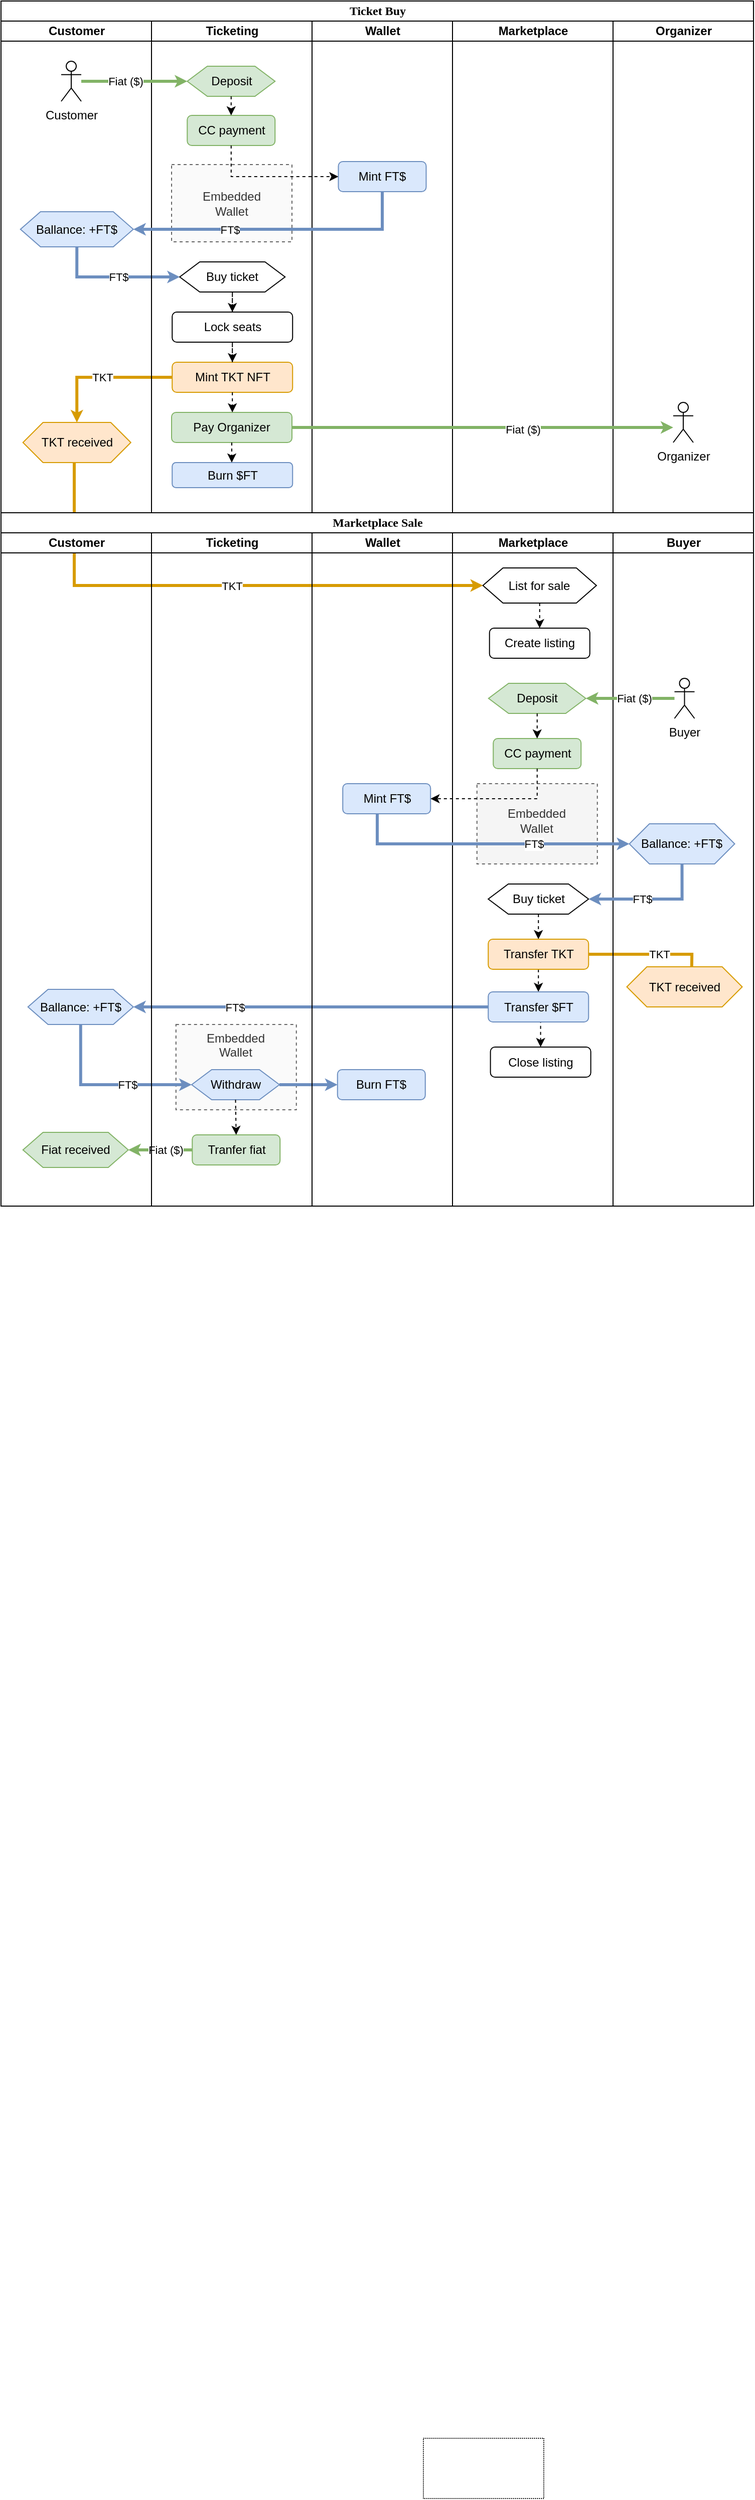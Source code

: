 <mxfile version="14.5.10" type="github">
  <diagram id="GK6VNfCxgC5Nxsnt3nZw" name="Page-1">
    <mxGraphModel dx="1678" dy="771" grid="1" gridSize="10" guides="1" tooltips="1" connect="1" arrows="1" fold="1" page="1" pageScale="1" pageWidth="827" pageHeight="1169" background="#ffffff" math="0" shadow="0">
      <root>
        <mxCell id="0" />
        <mxCell id="1" parent="0" />
        <mxCell id="77e6c97f196da883-1" value="Ticket Buy" style="swimlane;html=1;childLayout=stackLayout;startSize=20;rounded=0;shadow=0;labelBackgroundColor=none;strokeWidth=1;fontFamily=Verdana;fontSize=12;align=center;" parent="1" vertex="1">
          <mxGeometry x="39" y="20" width="750" height="510" as="geometry" />
        </mxCell>
        <mxCell id="77e6c97f196da883-2" value="Customer" style="swimlane;html=1;startSize=20;" parent="77e6c97f196da883-1" vertex="1">
          <mxGeometry y="20" width="150" height="490" as="geometry">
            <mxRectangle y="20" width="30" height="730" as="alternateBounds" />
          </mxGeometry>
        </mxCell>
        <mxCell id="Pq61V_5t6MFt0WhEcpon-2" value="Customer" style="shape=umlActor;verticalLabelPosition=bottom;verticalAlign=top;html=1;outlineConnect=0;" parent="77e6c97f196da883-2" vertex="1">
          <mxGeometry x="60" y="40" width="20" height="40" as="geometry" />
        </mxCell>
        <mxCell id="Pq61V_5t6MFt0WhEcpon-11" value="Ballance: +FT$" style="shape=hexagon;perimeter=hexagonPerimeter2;whiteSpace=wrap;html=1;fixedSize=1;rounded=0;fillColor=#dae8fc;strokeColor=#6c8ebf;" parent="77e6c97f196da883-2" vertex="1">
          <mxGeometry x="19.38" y="190" width="112.5" height="35" as="geometry" />
        </mxCell>
        <mxCell id="Pq61V_5t6MFt0WhEcpon-29" value="TKT received" style="shape=hexagon;perimeter=hexagonPerimeter2;whiteSpace=wrap;html=1;fixedSize=1;rounded=0;fillColor=#ffe6cc;strokeColor=#d79b00;" parent="77e6c97f196da883-2" vertex="1">
          <mxGeometry x="21.88" y="400" width="107.5" height="40" as="geometry" />
        </mxCell>
        <mxCell id="Pq61V_5t6MFt0WhEcpon-76" value="Ballance: +FT$" style="shape=hexagon;perimeter=hexagonPerimeter2;whiteSpace=wrap;html=1;fixedSize=1;rounded=0;fillColor=#dae8fc;strokeColor=#6c8ebf;" parent="77e6c97f196da883-2" vertex="1">
          <mxGeometry x="26.88" y="965" width="105" height="35" as="geometry" />
        </mxCell>
        <mxCell id="Pq61V_5t6MFt0WhEcpon-93" value="Fiat received" style="shape=hexagon;perimeter=hexagonPerimeter2;whiteSpace=wrap;html=1;fixedSize=1;rounded=0;fillColor=#d5e8d4;strokeColor=#82b366;" parent="77e6c97f196da883-2" vertex="1">
          <mxGeometry x="21.88" y="1107.5" width="105" height="35" as="geometry" />
        </mxCell>
        <mxCell id="Pq61V_5t6MFt0WhEcpon-14" style="edgeStyle=orthogonalEdgeStyle;rounded=0;orthogonalLoop=1;jettySize=auto;html=1;exitX=0.5;exitY=1;exitDx=0;exitDy=0;entryX=0;entryY=0.5;entryDx=0;entryDy=0;fillColor=#dae8fc;strokeColor=#6c8ebf;strokeWidth=3;endSize=3;" parent="77e6c97f196da883-1" source="Pq61V_5t6MFt0WhEcpon-11" target="Pq61V_5t6MFt0WhEcpon-31" edge="1">
          <mxGeometry relative="1" as="geometry" />
        </mxCell>
        <mxCell id="Pq61V_5t6MFt0WhEcpon-17" value="FT$" style="edgeLabel;html=1;align=center;verticalAlign=middle;resizable=0;points=[];" parent="Pq61V_5t6MFt0WhEcpon-14" vertex="1" connectable="0">
          <mxGeometry x="0.074" relative="1" as="geometry">
            <mxPoint as="offset" />
          </mxGeometry>
        </mxCell>
        <mxCell id="Pq61V_5t6MFt0WhEcpon-39" value="TKT" style="edgeStyle=orthogonalEdgeStyle;rounded=0;orthogonalLoop=1;jettySize=auto;html=1;exitX=0;exitY=0.5;exitDx=0;exitDy=0;entryX=0.5;entryY=0;entryDx=0;entryDy=0;strokeWidth=3;fillColor=#ffe6cc;strokeColor=#d79b00;endSize=3;" parent="77e6c97f196da883-1" source="Pq61V_5t6MFt0WhEcpon-18" target="Pq61V_5t6MFt0WhEcpon-29" edge="1">
          <mxGeometry relative="1" as="geometry" />
        </mxCell>
        <mxCell id="Pq61V_5t6MFt0WhEcpon-46" value="" style="edgeStyle=orthogonalEdgeStyle;rounded=0;orthogonalLoop=1;jettySize=auto;html=1;strokeWidth=3;strokeColor=#d79b00;fillColor=#ffe6cc;endSize=3;entryX=0;entryY=0.5;entryDx=0;entryDy=0;" parent="77e6c97f196da883-1" source="Pq61V_5t6MFt0WhEcpon-29" target="Pq61V_5t6MFt0WhEcpon-45" edge="1">
          <mxGeometry relative="1" as="geometry">
            <Array as="points">
              <mxPoint x="73" y="583" />
            </Array>
          </mxGeometry>
        </mxCell>
        <mxCell id="Pq61V_5t6MFt0WhEcpon-47" value="TKT" style="edgeLabel;html=1;align=center;verticalAlign=middle;resizable=0;points=[];" parent="Pq61V_5t6MFt0WhEcpon-46" vertex="1" connectable="0">
          <mxGeometry x="-0.062" relative="1" as="geometry">
            <mxPoint x="31" as="offset" />
          </mxGeometry>
        </mxCell>
        <mxCell id="77e6c97f196da883-4" value="Ticketing" style="swimlane;html=1;startSize=20;" parent="77e6c97f196da883-1" vertex="1">
          <mxGeometry x="150" y="20" width="160" height="490" as="geometry" />
        </mxCell>
        <mxCell id="jXT8pUPVsxswW2iT2aq3-13" value="Embedded&lt;br&gt;Wallet" style="rounded=0;whiteSpace=wrap;html=1;dashed=1;fillColor=#f5f5f5;fillOpacity=50;strokeColor=#666666;fontColor=#333333;" parent="77e6c97f196da883-4" vertex="1">
          <mxGeometry x="20" y="143" width="120" height="77" as="geometry" />
        </mxCell>
        <mxCell id="Pq61V_5t6MFt0WhEcpon-12" value="Lock seats" style="rounded=1;whiteSpace=wrap;html=1;" parent="77e6c97f196da883-4" vertex="1">
          <mxGeometry x="20.62" y="290" width="120" height="30" as="geometry" />
        </mxCell>
        <mxCell id="Pq61V_5t6MFt0WhEcpon-18" value="Mint TKT NFT" style="whiteSpace=wrap;html=1;rounded=1;fillColor=#ffe6cc;strokeColor=#d79b00;" parent="77e6c97f196da883-4" vertex="1">
          <mxGeometry x="20.62" y="340" width="120" height="30" as="geometry" />
        </mxCell>
        <mxCell id="Pq61V_5t6MFt0WhEcpon-19" value="" style="edgeStyle=orthogonalEdgeStyle;rounded=0;orthogonalLoop=1;jettySize=auto;html=1;strokeWidth=1;fixDash=1;dashed=1;" parent="77e6c97f196da883-4" source="Pq61V_5t6MFt0WhEcpon-12" target="Pq61V_5t6MFt0WhEcpon-18" edge="1">
          <mxGeometry relative="1" as="geometry" />
        </mxCell>
        <mxCell id="Pq61V_5t6MFt0WhEcpon-33" style="edgeStyle=orthogonalEdgeStyle;rounded=0;orthogonalLoop=1;jettySize=auto;html=1;exitX=0.5;exitY=1;exitDx=0;exitDy=0;strokeWidth=1;fixDash=1;dashed=1;" parent="77e6c97f196da883-4" source="Pq61V_5t6MFt0WhEcpon-31" target="Pq61V_5t6MFt0WhEcpon-12" edge="1">
          <mxGeometry relative="1" as="geometry" />
        </mxCell>
        <mxCell id="Pq61V_5t6MFt0WhEcpon-31" value="Buy ticket" style="shape=hexagon;perimeter=hexagonPerimeter2;whiteSpace=wrap;html=1;fixedSize=1;rounded=0;" parent="77e6c97f196da883-4" vertex="1">
          <mxGeometry x="28.12" y="240" width="105" height="30" as="geometry" />
        </mxCell>
        <mxCell id="Pq61V_5t6MFt0WhEcpon-34" value="Pay Organizer" style="whiteSpace=wrap;html=1;rounded=1;fillColor=#d5e8d4;strokeColor=#82b366;" parent="77e6c97f196da883-4" vertex="1">
          <mxGeometry x="20" y="390" width="120" height="30" as="geometry" />
        </mxCell>
        <mxCell id="Pq61V_5t6MFt0WhEcpon-35" value="" style="edgeStyle=orthogonalEdgeStyle;rounded=0;orthogonalLoop=1;jettySize=auto;html=1;strokeWidth=1;fixDash=1;dashed=1;" parent="77e6c97f196da883-4" source="Pq61V_5t6MFt0WhEcpon-18" target="Pq61V_5t6MFt0WhEcpon-34" edge="1">
          <mxGeometry relative="1" as="geometry" />
        </mxCell>
        <mxCell id="K0B8hnfySt53gOpYEGHC-1" value="Embedded&lt;br&gt;Wallet" style="rounded=0;whiteSpace=wrap;html=1;dashed=1;fillColor=#f5f5f5;fillOpacity=50;strokeColor=#666666;fontColor=#333333;verticalAlign=top;spacingBottom=6;" parent="77e6c97f196da883-4" vertex="1">
          <mxGeometry x="24.38" y="1000" width="120" height="85" as="geometry" />
        </mxCell>
        <mxCell id="Pq61V_5t6MFt0WhEcpon-87" value="Deposit" style="shape=hexagon;perimeter=hexagonPerimeter2;whiteSpace=wrap;html=1;fixedSize=1;rounded=0;fillColor=#d5e8d4;strokeColor=#82b366;" parent="77e6c97f196da883-4" vertex="1">
          <mxGeometry x="35.63" y="45" width="87.5" height="30" as="geometry" />
        </mxCell>
        <mxCell id="K0B8hnfySt53gOpYEGHC-3" value="CC payment" style="whiteSpace=wrap;html=1;verticalAlign=middle;rounded=1;fillColor=#d5e8d4;strokeColor=#82b366;" parent="77e6c97f196da883-4" vertex="1">
          <mxGeometry x="35.63" y="94" width="87.5" height="30" as="geometry" />
        </mxCell>
        <mxCell id="Pq61V_5t6MFt0WhEcpon-89" style="edgeStyle=none;rounded=0;jumpStyle=sharp;orthogonalLoop=1;jettySize=auto;html=1;exitX=0.5;exitY=1;exitDx=0;exitDy=0;entryX=0.5;entryY=0;entryDx=0;entryDy=0;dashed=1;strokeWidth=1;" parent="77e6c97f196da883-4" source="Pq61V_5t6MFt0WhEcpon-87" target="K0B8hnfySt53gOpYEGHC-3" edge="1">
          <mxGeometry relative="1" as="geometry" />
        </mxCell>
        <mxCell id="Pq61V_5t6MFt0WhEcpon-90" value="Withdraw" style="shape=hexagon;perimeter=hexagonPerimeter2;whiteSpace=wrap;html=1;fixedSize=1;rounded=0;fillColor=#dae8fc;strokeColor=#6c8ebf;" parent="77e6c97f196da883-4" vertex="1">
          <mxGeometry x="40.01" y="1045" width="87.5" height="30" as="geometry" />
        </mxCell>
        <mxCell id="Pq61V_5t6MFt0WhEcpon-85" value="Tranfer fiat" style="whiteSpace=wrap;html=1;verticalAlign=middle;rounded=1;fillColor=#d5e8d4;strokeColor=#82b366;" parent="77e6c97f196da883-4" vertex="1">
          <mxGeometry x="40.63" y="1110" width="87.5" height="30" as="geometry" />
        </mxCell>
        <mxCell id="Pq61V_5t6MFt0WhEcpon-95" style="edgeStyle=orthogonalEdgeStyle;rounded=0;jumpStyle=sharp;orthogonalLoop=1;jettySize=auto;html=1;exitX=0.5;exitY=1;exitDx=0;exitDy=0;entryX=0.5;entryY=0;entryDx=0;entryDy=0;dashed=1;strokeWidth=1;" parent="77e6c97f196da883-4" source="Pq61V_5t6MFt0WhEcpon-90" target="Pq61V_5t6MFt0WhEcpon-85" edge="1">
          <mxGeometry relative="1" as="geometry" />
        </mxCell>
        <mxCell id="VyAAz2rV2Hsoh8C36sVL-1" value="Burn $FT" style="whiteSpace=wrap;html=1;rounded=1;fillColor=#dae8fc;strokeColor=#6c8ebf;shadow=0;" vertex="1" parent="77e6c97f196da883-4">
          <mxGeometry x="20.62" y="440" width="120" height="25" as="geometry" />
        </mxCell>
        <mxCell id="VyAAz2rV2Hsoh8C36sVL-2" value="" style="edgeStyle=orthogonalEdgeStyle;rounded=0;orthogonalLoop=1;jettySize=auto;html=1;dashed=1;strokeWidth=1;" edge="1" parent="77e6c97f196da883-4" source="Pq61V_5t6MFt0WhEcpon-34" target="VyAAz2rV2Hsoh8C36sVL-1">
          <mxGeometry relative="1" as="geometry" />
        </mxCell>
        <mxCell id="77e6c97f196da883-3" value="Wallet" style="swimlane;html=1;startSize=20;" parent="77e6c97f196da883-1" vertex="1">
          <mxGeometry x="310" y="20" width="140" height="490" as="geometry" />
        </mxCell>
        <mxCell id="Pq61V_5t6MFt0WhEcpon-3" value="Mint FT$" style="whiteSpace=wrap;html=1;verticalAlign=middle;rounded=1;fillColor=#dae8fc;strokeColor=#6c8ebf;" parent="77e6c97f196da883-3" vertex="1">
          <mxGeometry x="26.25" y="140" width="87.5" height="30" as="geometry" />
        </mxCell>
        <mxCell id="Pq61V_5t6MFt0WhEcpon-94" value="Burn FT$" style="whiteSpace=wrap;html=1;verticalAlign=middle;rounded=1;fillColor=#dae8fc;strokeColor=#6c8ebf;" parent="77e6c97f196da883-3" vertex="1">
          <mxGeometry x="25.38" y="1045" width="87.5" height="30" as="geometry" />
        </mxCell>
        <mxCell id="jXT8pUPVsxswW2iT2aq3-16" value="Mint FT$" style="whiteSpace=wrap;html=1;verticalAlign=middle;rounded=1;fillColor=#dae8fc;strokeColor=#6c8ebf;" parent="77e6c97f196da883-3" vertex="1">
          <mxGeometry x="30.63" y="760" width="87.5" height="30" as="geometry" />
        </mxCell>
        <mxCell id="77e6c97f196da883-5" value="Marketplace" style="swimlane;html=1;startSize=20;" parent="77e6c97f196da883-1" vertex="1">
          <mxGeometry x="450" y="20" width="160" height="490" as="geometry" />
        </mxCell>
        <mxCell id="K0B8hnfySt53gOpYEGHC-12" value="Embedded&lt;br&gt;Wallet" style="rounded=0;whiteSpace=wrap;html=1;dashed=1;labelBackgroundColor=none;fillColor=#f5f5f5;fontColor=#333333;strokeColor=#666666;glass=0;spacingBottom=7;" parent="77e6c97f196da883-5" vertex="1">
          <mxGeometry x="24.38" y="760" width="120" height="80" as="geometry" />
        </mxCell>
        <mxCell id="Pq61V_5t6MFt0WhEcpon-84" style="rounded=0;orthogonalLoop=1;jettySize=auto;html=1;exitX=0.5;exitY=1;exitDx=0;exitDy=0;entryX=0.5;entryY=0;entryDx=0;entryDy=0;dashed=1;strokeWidth=1;" parent="77e6c97f196da883-5" source="Pq61V_5t6MFt0WhEcpon-45" target="Pq61V_5t6MFt0WhEcpon-52" edge="1">
          <mxGeometry relative="1" as="geometry" />
        </mxCell>
        <mxCell id="Pq61V_5t6MFt0WhEcpon-45" value="List for sale" style="shape=hexagon;perimeter=hexagonPerimeter2;whiteSpace=wrap;html=1;fixedSize=1;rounded=0;" parent="77e6c97f196da883-5" vertex="1">
          <mxGeometry x="30.32" y="545" width="113.12" height="35" as="geometry" />
        </mxCell>
        <mxCell id="Pq61V_5t6MFt0WhEcpon-52" value="Create listing" style="whiteSpace=wrap;html=1;rounded=1;" parent="77e6c97f196da883-5" vertex="1">
          <mxGeometry x="36.88" y="605" width="100" height="30" as="geometry" />
        </mxCell>
        <mxCell id="Pq61V_5t6MFt0WhEcpon-68" style="rounded=0;orthogonalLoop=1;jettySize=auto;html=1;exitX=0.5;exitY=1;exitDx=0;exitDy=0;entryX=0.5;entryY=0;entryDx=0;entryDy=0;strokeWidth=1;fixDash=1;dashed=1;" parent="77e6c97f196da883-5" source="Pq61V_5t6MFt0WhEcpon-57" target="Pq61V_5t6MFt0WhEcpon-67" edge="1">
          <mxGeometry relative="1" as="geometry" />
        </mxCell>
        <mxCell id="Pq61V_5t6MFt0WhEcpon-57" value="Buy ticket" style="shape=hexagon;perimeter=hexagonPerimeter2;whiteSpace=wrap;html=1;fixedSize=1;rounded=0;sketch=0;" parent="77e6c97f196da883-5" vertex="1">
          <mxGeometry x="35.63" y="860" width="100" height="30" as="geometry" />
        </mxCell>
        <mxCell id="Pq61V_5t6MFt0WhEcpon-75" style="rounded=0;orthogonalLoop=1;jettySize=auto;html=1;exitX=0.5;exitY=1;exitDx=0;exitDy=0;dashed=1;strokeWidth=1;" parent="77e6c97f196da883-5" source="Pq61V_5t6MFt0WhEcpon-67" target="Pq61V_5t6MFt0WhEcpon-74" edge="1">
          <mxGeometry relative="1" as="geometry" />
        </mxCell>
        <mxCell id="Pq61V_5t6MFt0WhEcpon-67" value="Transfer TKT" style="whiteSpace=wrap;html=1;rounded=1;fillColor=#ffe6cc;strokeColor=#d79b00;" parent="77e6c97f196da883-5" vertex="1">
          <mxGeometry x="35.63" y="915" width="100" height="30" as="geometry" />
        </mxCell>
        <mxCell id="K0B8hnfySt53gOpYEGHC-19" style="edgeStyle=orthogonalEdgeStyle;rounded=0;jumpStyle=sharp;orthogonalLoop=1;jettySize=auto;html=1;exitX=0.5;exitY=1;exitDx=0;exitDy=0;entryX=0.5;entryY=0;entryDx=0;entryDy=0;dashed=1;strokeWidth=1;" parent="77e6c97f196da883-5" source="Pq61V_5t6MFt0WhEcpon-74" target="K0B8hnfySt53gOpYEGHC-18" edge="1">
          <mxGeometry relative="1" as="geometry" />
        </mxCell>
        <mxCell id="Pq61V_5t6MFt0WhEcpon-74" value="Transfer $FT" style="whiteSpace=wrap;html=1;rounded=1;fillColor=#dae8fc;strokeColor=#6c8ebf;" parent="77e6c97f196da883-5" vertex="1">
          <mxGeometry x="35.63" y="967.5" width="100" height="30" as="geometry" />
        </mxCell>
        <mxCell id="K0B8hnfySt53gOpYEGHC-18" value="Close listing" style="whiteSpace=wrap;html=1;rounded=1;" parent="77e6c97f196da883-5" vertex="1">
          <mxGeometry x="37.82" y="1022.5" width="100" height="30" as="geometry" />
        </mxCell>
        <mxCell id="jXT8pUPVsxswW2iT2aq3-18" value="Deposit" style="shape=hexagon;perimeter=hexagonPerimeter2;whiteSpace=wrap;html=1;fixedSize=1;rounded=0;fillColor=#d5e8d4;strokeColor=#82b366;" parent="77e6c97f196da883-5" vertex="1">
          <mxGeometry x="35.94" y="660" width="96.88" height="30" as="geometry" />
        </mxCell>
        <mxCell id="K0B8hnfySt53gOpYEGHC-8" value="CC payment" style="whiteSpace=wrap;html=1;verticalAlign=middle;rounded=1;fillColor=#d5e8d4;strokeColor=#82b366;" parent="77e6c97f196da883-5" vertex="1">
          <mxGeometry x="40.63" y="715" width="87.5" height="30" as="geometry" />
        </mxCell>
        <mxCell id="jXT8pUPVsxswW2iT2aq3-17" style="edgeStyle=none;rounded=0;jumpStyle=sharp;orthogonalLoop=1;jettySize=auto;html=1;exitX=0.5;exitY=1;exitDx=0;exitDy=0;entryX=0.5;entryY=0;entryDx=0;entryDy=0;dashed=1;strokeWidth=1;" parent="77e6c97f196da883-5" source="jXT8pUPVsxswW2iT2aq3-18" target="K0B8hnfySt53gOpYEGHC-8" edge="1">
          <mxGeometry relative="1" as="geometry" />
        </mxCell>
        <mxCell id="Pq61V_5t6MFt0WhEcpon-77" style="edgeStyle=orthogonalEdgeStyle;rounded=0;orthogonalLoop=1;jettySize=auto;html=1;exitX=0;exitY=0.5;exitDx=0;exitDy=0;entryX=1;entryY=0.5;entryDx=0;entryDy=0;strokeWidth=3;strokeColor=#6c8ebf;fillColor=#dae8fc;endSize=3;" parent="77e6c97f196da883-1" source="Pq61V_5t6MFt0WhEcpon-74" target="Pq61V_5t6MFt0WhEcpon-76" edge="1">
          <mxGeometry relative="1" as="geometry" />
        </mxCell>
        <mxCell id="Pq61V_5t6MFt0WhEcpon-79" value="FT$" style="edgeLabel;html=1;align=center;verticalAlign=middle;resizable=0;points=[];" parent="Pq61V_5t6MFt0WhEcpon-77" vertex="1" connectable="0">
          <mxGeometry x="0.325" relative="1" as="geometry">
            <mxPoint x="-18" as="offset" />
          </mxGeometry>
        </mxCell>
        <mxCell id="Pq61V_5t6MFt0WhEcpon-97" style="edgeStyle=orthogonalEdgeStyle;rounded=0;jumpStyle=sharp;orthogonalLoop=1;jettySize=auto;html=1;exitX=0;exitY=0.5;exitDx=0;exitDy=0;entryX=1;entryY=0.5;entryDx=0;entryDy=0;strokeWidth=3;strokeColor=#82b366;fillColor=#d5e8d4;endSize=3;" parent="77e6c97f196da883-1" source="Pq61V_5t6MFt0WhEcpon-85" target="Pq61V_5t6MFt0WhEcpon-93" edge="1">
          <mxGeometry relative="1" as="geometry" />
        </mxCell>
        <mxCell id="K0B8hnfySt53gOpYEGHC-2" value="Fiat ($)" style="edgeLabel;html=1;align=center;verticalAlign=middle;resizable=0;points=[];" parent="Pq61V_5t6MFt0WhEcpon-97" vertex="1" connectable="0">
          <mxGeometry x="0.032" y="2" relative="1" as="geometry">
            <mxPoint x="6" y="-2" as="offset" />
          </mxGeometry>
        </mxCell>
        <mxCell id="u04401Aoj3-pCIUIbeZj-11" style="edgeStyle=orthogonalEdgeStyle;rounded=0;orthogonalLoop=1;jettySize=auto;html=1;exitX=1;exitY=0.5;exitDx=0;exitDy=0;entryX=0;entryY=0.5;entryDx=0;entryDy=0;strokeColor=#6c8ebf;strokeWidth=3;fillColor=#dae8fc;endSize=3;" parent="77e6c97f196da883-1" source="Pq61V_5t6MFt0WhEcpon-90" target="Pq61V_5t6MFt0WhEcpon-94" edge="1">
          <mxGeometry relative="1" as="geometry" />
        </mxCell>
        <mxCell id="Pq61V_5t6MFt0WhEcpon-91" style="edgeStyle=orthogonalEdgeStyle;rounded=0;jumpStyle=sharp;orthogonalLoop=1;jettySize=auto;html=1;exitX=0.5;exitY=1;exitDx=0;exitDy=0;entryX=0;entryY=0.5;entryDx=0;entryDy=0;strokeWidth=3;strokeColor=#6c8ebf;fillColor=#dae8fc;endSize=3;" parent="77e6c97f196da883-1" source="Pq61V_5t6MFt0WhEcpon-76" target="Pq61V_5t6MFt0WhEcpon-90" edge="1">
          <mxGeometry relative="1" as="geometry" />
        </mxCell>
        <mxCell id="Pq61V_5t6MFt0WhEcpon-92" value="FT$" style="edgeLabel;html=1;align=center;verticalAlign=middle;resizable=0;points=[];" parent="Pq61V_5t6MFt0WhEcpon-91" vertex="1" connectable="0">
          <mxGeometry x="0.057" y="1" relative="1" as="geometry">
            <mxPoint x="16" y="1" as="offset" />
          </mxGeometry>
        </mxCell>
        <mxCell id="Pq61V_5t6MFt0WhEcpon-71" value="TKT" style="edgeStyle=orthogonalEdgeStyle;rounded=0;orthogonalLoop=1;jettySize=auto;html=1;exitX=1;exitY=0.5;exitDx=0;exitDy=0;entryX=0.5;entryY=0;entryDx=0;entryDy=0;strokeWidth=3;strokeColor=#d79b00;fillColor=#ffe6cc;endSize=3;" parent="77e6c97f196da883-1" source="Pq61V_5t6MFt0WhEcpon-67" edge="1">
          <mxGeometry relative="1" as="geometry">
            <mxPoint x="688.13" y="987.5" as="targetPoint" />
          </mxGeometry>
        </mxCell>
        <mxCell id="K0B8hnfySt53gOpYEGHC-9" style="edgeStyle=orthogonalEdgeStyle;rounded=0;jumpStyle=sharp;orthogonalLoop=1;jettySize=auto;html=1;exitX=0.5;exitY=1;exitDx=0;exitDy=0;entryX=1;entryY=0.5;entryDx=0;entryDy=0;dashed=1;strokeWidth=1;" parent="77e6c97f196da883-1" source="K0B8hnfySt53gOpYEGHC-8" target="jXT8pUPVsxswW2iT2aq3-16" edge="1">
          <mxGeometry relative="1" as="geometry" />
        </mxCell>
        <mxCell id="77e6c97f196da883-6" value="Organizer" style="swimlane;html=1;startSize=20;" parent="77e6c97f196da883-1" vertex="1">
          <mxGeometry x="610" y="20" width="140" height="490" as="geometry" />
        </mxCell>
        <mxCell id="VyAAz2rV2Hsoh8C36sVL-5" value="Organizer" style="shape=umlActor;verticalLabelPosition=bottom;verticalAlign=top;html=1;outlineConnect=0;" vertex="1" parent="77e6c97f196da883-6">
          <mxGeometry x="60" y="380" width="20" height="40" as="geometry" />
        </mxCell>
        <mxCell id="Pq61V_5t6MFt0WhEcpon-4" value="" style="rounded=0;orthogonalLoop=1;jettySize=auto;html=1;fillColor=#d5e8d4;strokeColor=#82b366;strokeWidth=3;entryX=0;entryY=0.5;entryDx=0;entryDy=0;endSize=3;" parent="77e6c97f196da883-1" source="Pq61V_5t6MFt0WhEcpon-2" target="Pq61V_5t6MFt0WhEcpon-87" edge="1">
          <mxGeometry relative="1" as="geometry">
            <mxPoint x="230" y="110" as="targetPoint" />
          </mxGeometry>
        </mxCell>
        <mxCell id="Pq61V_5t6MFt0WhEcpon-6" value="Fiat ($)" style="edgeLabel;html=1;align=center;verticalAlign=middle;resizable=0;points=[];" parent="Pq61V_5t6MFt0WhEcpon-4" vertex="1" connectable="0">
          <mxGeometry x="-0.089" y="1" relative="1" as="geometry">
            <mxPoint x="-4" y="1" as="offset" />
          </mxGeometry>
        </mxCell>
        <mxCell id="K0B8hnfySt53gOpYEGHC-6" style="edgeStyle=orthogonalEdgeStyle;rounded=0;jumpStyle=sharp;orthogonalLoop=1;jettySize=auto;html=1;exitX=0.5;exitY=1;exitDx=0;exitDy=0;entryX=0;entryY=0.5;entryDx=0;entryDy=0;dashed=1;strokeWidth=1;" parent="77e6c97f196da883-1" source="K0B8hnfySt53gOpYEGHC-3" target="Pq61V_5t6MFt0WhEcpon-3" edge="1">
          <mxGeometry relative="1" as="geometry" />
        </mxCell>
        <mxCell id="jXT8pUPVsxswW2iT2aq3-14" style="edgeStyle=orthogonalEdgeStyle;rounded=0;jumpStyle=sharp;orthogonalLoop=1;jettySize=auto;html=1;exitX=0.5;exitY=1;exitDx=0;exitDy=0;entryX=1;entryY=0.5;entryDx=0;entryDy=0;strokeColor=#6c8ebf;strokeWidth=3;fillColor=#dae8fc;endSize=3;" parent="77e6c97f196da883-1" source="Pq61V_5t6MFt0WhEcpon-3" target="Pq61V_5t6MFt0WhEcpon-11" edge="1">
          <mxGeometry relative="1" as="geometry" />
        </mxCell>
        <mxCell id="jXT8pUPVsxswW2iT2aq3-15" value="FT$" style="edgeLabel;html=1;align=center;verticalAlign=middle;resizable=0;points=[];" parent="jXT8pUPVsxswW2iT2aq3-14" vertex="1" connectable="0">
          <mxGeometry x="-0.154" y="-3" relative="1" as="geometry">
            <mxPoint x="-69" y="3" as="offset" />
          </mxGeometry>
        </mxCell>
        <mxCell id="VyAAz2rV2Hsoh8C36sVL-7" style="edgeStyle=orthogonalEdgeStyle;rounded=0;orthogonalLoop=1;jettySize=auto;html=1;exitX=1;exitY=0.5;exitDx=0;exitDy=0;strokeWidth=3;strokeColor=#82b366;fillColor=#d5e8d4;endSize=3;" edge="1" parent="77e6c97f196da883-1" source="Pq61V_5t6MFt0WhEcpon-34" target="VyAAz2rV2Hsoh8C36sVL-5">
          <mxGeometry relative="1" as="geometry">
            <Array as="points">
              <mxPoint x="581" y="425" />
              <mxPoint x="581" y="425" />
            </Array>
          </mxGeometry>
        </mxCell>
        <mxCell id="VyAAz2rV2Hsoh8C36sVL-9" value="Fiat ($)" style="edgeLabel;html=1;align=center;verticalAlign=middle;resizable=0;points=[];" vertex="1" connectable="0" parent="VyAAz2rV2Hsoh8C36sVL-7">
          <mxGeometry x="0.208" y="-2" relative="1" as="geometry">
            <mxPoint as="offset" />
          </mxGeometry>
        </mxCell>
        <mxCell id="VyAAz2rV2Hsoh8C36sVL-170" value="Marketplace Sale" style="swimlane;html=1;childLayout=stackLayout;startSize=20;rounded=0;shadow=0;labelBackgroundColor=none;strokeWidth=1;fontFamily=Verdana;fontSize=12;align=center;" vertex="1" parent="1">
          <mxGeometry x="39" y="530" width="750" height="691" as="geometry" />
        </mxCell>
        <mxCell id="VyAAz2rV2Hsoh8C36sVL-171" value="Customer" style="swimlane;html=1;startSize=20;" vertex="1" parent="VyAAz2rV2Hsoh8C36sVL-170">
          <mxGeometry y="20" width="150" height="671" as="geometry">
            <mxRectangle y="20" width="30" height="730" as="alternateBounds" />
          </mxGeometry>
        </mxCell>
        <mxCell id="VyAAz2rV2Hsoh8C36sVL-182" value="Ticketing" style="swimlane;html=1;startSize=20;" vertex="1" parent="VyAAz2rV2Hsoh8C36sVL-170">
          <mxGeometry x="150" y="20" width="160" height="671" as="geometry" />
        </mxCell>
        <mxCell id="VyAAz2rV2Hsoh8C36sVL-200" value="Wallet" style="swimlane;html=1;startSize=20;" vertex="1" parent="VyAAz2rV2Hsoh8C36sVL-170">
          <mxGeometry x="310" y="20" width="140" height="671" as="geometry" />
        </mxCell>
        <mxCell id="VyAAz2rV2Hsoh8C36sVL-204" value="Marketplace" style="swimlane;html=1;startSize=20;" vertex="1" parent="VyAAz2rV2Hsoh8C36sVL-170">
          <mxGeometry x="450" y="20" width="160" height="671" as="geometry" />
        </mxCell>
        <mxCell id="VyAAz2rV2Hsoh8C36sVL-232" value="Buyer" style="swimlane;html=1;startSize=20;" vertex="1" parent="VyAAz2rV2Hsoh8C36sVL-170">
          <mxGeometry x="610" y="20" width="140" height="671" as="geometry" />
        </mxCell>
        <mxCell id="jXT8pUPVsxswW2iT2aq3-20" value="Ballance: +FT$" style="shape=hexagon;perimeter=hexagonPerimeter2;whiteSpace=wrap;html=1;fixedSize=1;rounded=0;fillColor=#dae8fc;strokeColor=#6c8ebf;" parent="VyAAz2rV2Hsoh8C36sVL-232" vertex="1">
          <mxGeometry x="16.25" y="290" width="105" height="40" as="geometry" />
        </mxCell>
        <mxCell id="jXT8pUPVsxswW2iT2aq3-30" value="FT$" style="edgeStyle=orthogonalEdgeStyle;rounded=0;jumpStyle=sharp;orthogonalLoop=1;jettySize=auto;html=1;entryX=0;entryY=0.5;entryDx=0;entryDy=0;strokeColor=#6c8ebf;strokeWidth=3;fillColor=#dae8fc;exitX=0.5;exitY=1;exitDx=0;exitDy=0;endSize=3;" parent="VyAAz2rV2Hsoh8C36sVL-232" target="jXT8pUPVsxswW2iT2aq3-20" edge="1">
          <mxGeometry x="0.323" relative="1" as="geometry">
            <mxPoint x="-235.0" y="280" as="sourcePoint" />
            <mxPoint x="-198.12" y="275" as="targetPoint" />
            <Array as="points">
              <mxPoint x="-235" y="310" />
            </Array>
            <mxPoint as="offset" />
          </mxGeometry>
        </mxCell>
        <mxCell id="Pq61V_5t6MFt0WhEcpon-69" value="TKT received" style="shape=hexagon;perimeter=hexagonPerimeter2;whiteSpace=wrap;html=1;fixedSize=1;rounded=0;fillColor=#ffe6cc;strokeColor=#d79b00;" parent="VyAAz2rV2Hsoh8C36sVL-232" vertex="1">
          <mxGeometry x="13.75" y="432.5" width="115" height="40" as="geometry" />
        </mxCell>
        <mxCell id="Pq61V_5t6MFt0WhEcpon-59" value="Buyer" style="shape=umlActor;verticalLabelPosition=bottom;verticalAlign=top;html=1;outlineConnect=0;" parent="VyAAz2rV2Hsoh8C36sVL-232" vertex="1">
          <mxGeometry x="61.25" y="145" width="20" height="40" as="geometry" />
        </mxCell>
        <mxCell id="VyAAz2rV2Hsoh8C36sVL-245" value="" style="rounded=0;whiteSpace=wrap;html=1;dashed=1;dashPattern=1 1;" vertex="1" parent="1">
          <mxGeometry x="460" y="2449" width="120" height="60" as="geometry" />
        </mxCell>
        <mxCell id="jXT8pUPVsxswW2iT2aq3-26" value="" style="rounded=0;orthogonalLoop=1;jettySize=auto;html=1;fillColor=#d5e8d4;strokeColor=#82b366;strokeWidth=3;entryX=1;entryY=0.5;entryDx=0;entryDy=0;endSize=3;" parent="1" source="Pq61V_5t6MFt0WhEcpon-59" target="jXT8pUPVsxswW2iT2aq3-18" edge="1">
          <mxGeometry relative="1" as="geometry">
            <mxPoint x="964.01" y="615" as="targetPoint" />
            <mxPoint x="712.76" y="615" as="sourcePoint" />
          </mxGeometry>
        </mxCell>
        <mxCell id="K0B8hnfySt53gOpYEGHC-17" value="Fiat ($)" style="edgeLabel;html=1;align=center;verticalAlign=middle;resizable=0;points=[];" parent="jXT8pUPVsxswW2iT2aq3-26" vertex="1" connectable="0">
          <mxGeometry x="0.311" relative="1" as="geometry">
            <mxPoint x="17" as="offset" />
          </mxGeometry>
        </mxCell>
        <mxCell id="jXT8pUPVsxswW2iT2aq3-33" value="FT$" style="edgeStyle=orthogonalEdgeStyle;rounded=0;jumpStyle=sharp;orthogonalLoop=1;jettySize=auto;html=1;exitX=0.5;exitY=1;exitDx=0;exitDy=0;strokeColor=#6c8ebf;strokeWidth=3;fillColor=#dae8fc;endSize=3;entryX=1;entryY=0.5;entryDx=0;entryDy=0;" parent="1" source="jXT8pUPVsxswW2iT2aq3-20" target="Pq61V_5t6MFt0WhEcpon-57" edge="1">
          <mxGeometry x="0.169" relative="1" as="geometry">
            <mxPoint as="offset" />
            <mxPoint x="640" y="940" as="targetPoint" />
            <Array as="points">
              <mxPoint x="718" y="915" />
            </Array>
          </mxGeometry>
        </mxCell>
      </root>
    </mxGraphModel>
  </diagram>
</mxfile>

